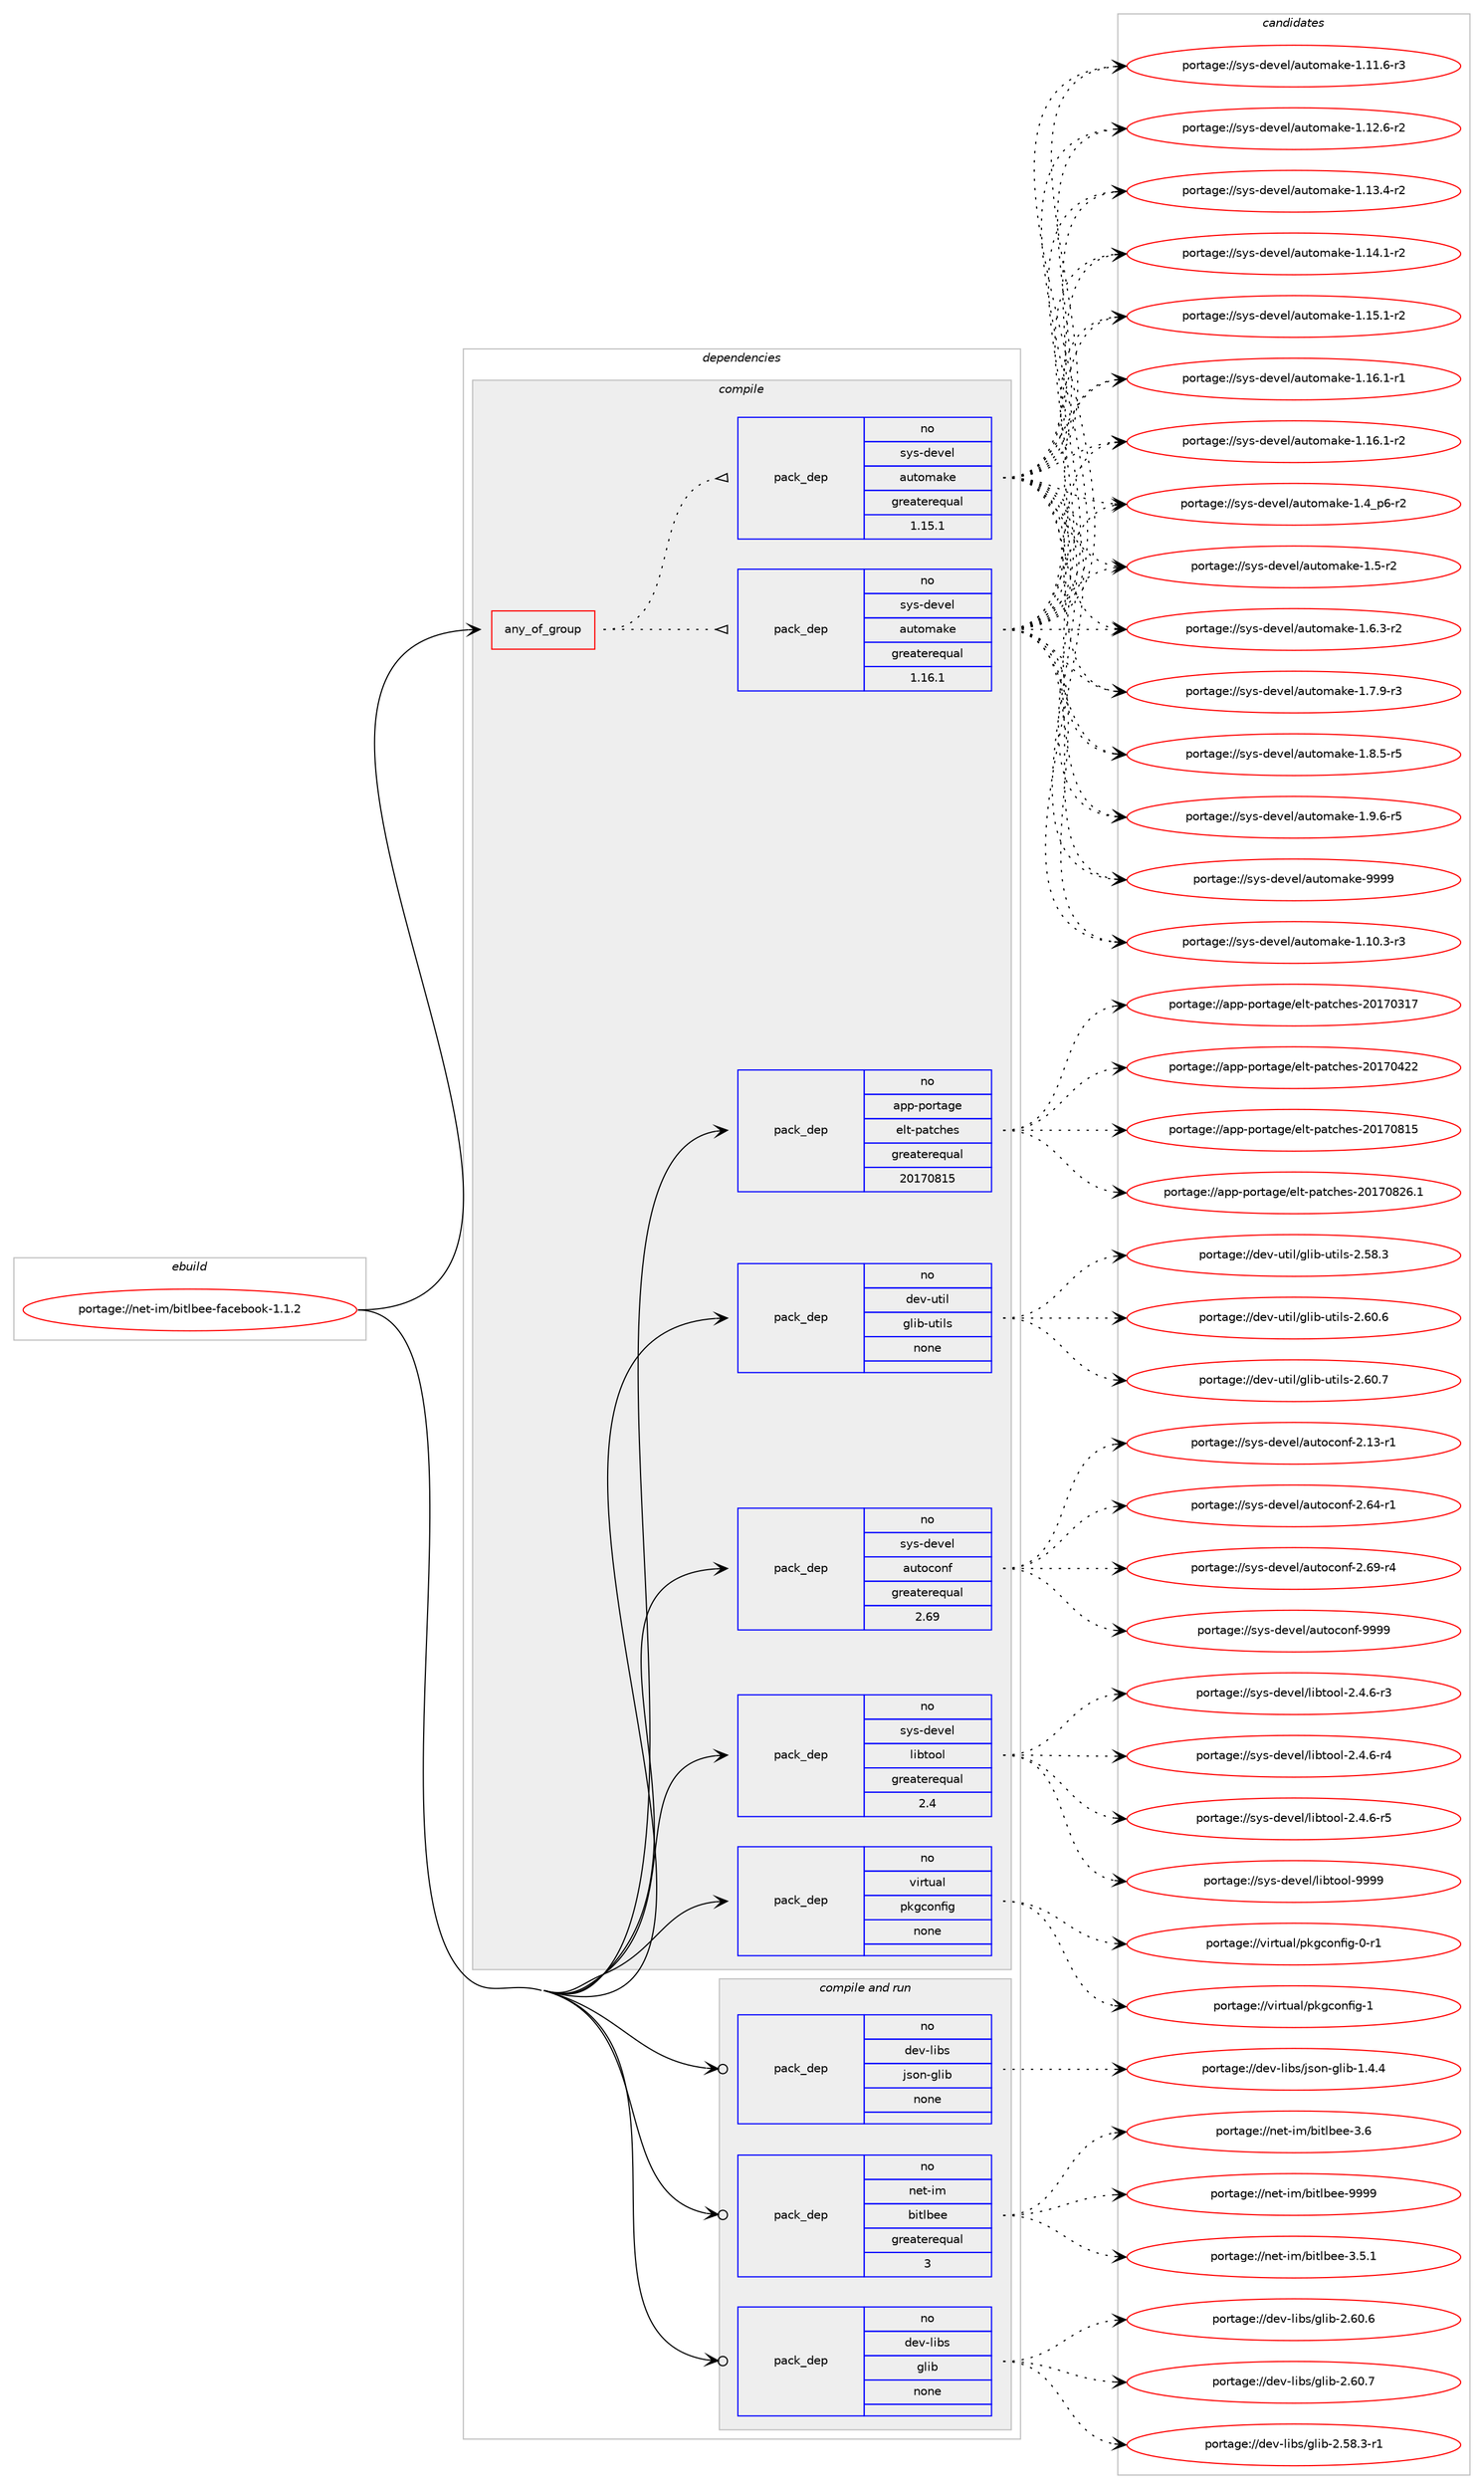digraph prolog {

# *************
# Graph options
# *************

newrank=true;
concentrate=true;
compound=true;
graph [rankdir=LR,fontname=Helvetica,fontsize=10,ranksep=1.5];#, ranksep=2.5, nodesep=0.2];
edge  [arrowhead=vee];
node  [fontname=Helvetica,fontsize=10];

# **********
# The ebuild
# **********

subgraph cluster_leftcol {
color=gray;
rank=same;
label=<<i>ebuild</i>>;
id [label="portage://net-im/bitlbee-facebook-1.1.2", color=red, width=4, href="../net-im/bitlbee-facebook-1.1.2.svg"];
}

# ****************
# The dependencies
# ****************

subgraph cluster_midcol {
color=gray;
label=<<i>dependencies</i>>;
subgraph cluster_compile {
fillcolor="#eeeeee";
style=filled;
label=<<i>compile</i>>;
subgraph any5718 {
dependency354599 [label=<<TABLE BORDER="0" CELLBORDER="1" CELLSPACING="0" CELLPADDING="4"><TR><TD CELLPADDING="10">any_of_group</TD></TR></TABLE>>, shape=none, color=red];subgraph pack260046 {
dependency354600 [label=<<TABLE BORDER="0" CELLBORDER="1" CELLSPACING="0" CELLPADDING="4" WIDTH="220"><TR><TD ROWSPAN="6" CELLPADDING="30">pack_dep</TD></TR><TR><TD WIDTH="110">no</TD></TR><TR><TD>sys-devel</TD></TR><TR><TD>automake</TD></TR><TR><TD>greaterequal</TD></TR><TR><TD>1.16.1</TD></TR></TABLE>>, shape=none, color=blue];
}
dependency354599:e -> dependency354600:w [weight=20,style="dotted",arrowhead="oinv"];
subgraph pack260047 {
dependency354601 [label=<<TABLE BORDER="0" CELLBORDER="1" CELLSPACING="0" CELLPADDING="4" WIDTH="220"><TR><TD ROWSPAN="6" CELLPADDING="30">pack_dep</TD></TR><TR><TD WIDTH="110">no</TD></TR><TR><TD>sys-devel</TD></TR><TR><TD>automake</TD></TR><TR><TD>greaterequal</TD></TR><TR><TD>1.15.1</TD></TR></TABLE>>, shape=none, color=blue];
}
dependency354599:e -> dependency354601:w [weight=20,style="dotted",arrowhead="oinv"];
}
id:e -> dependency354599:w [weight=20,style="solid",arrowhead="vee"];
subgraph pack260048 {
dependency354602 [label=<<TABLE BORDER="0" CELLBORDER="1" CELLSPACING="0" CELLPADDING="4" WIDTH="220"><TR><TD ROWSPAN="6" CELLPADDING="30">pack_dep</TD></TR><TR><TD WIDTH="110">no</TD></TR><TR><TD>app-portage</TD></TR><TR><TD>elt-patches</TD></TR><TR><TD>greaterequal</TD></TR><TR><TD>20170815</TD></TR></TABLE>>, shape=none, color=blue];
}
id:e -> dependency354602:w [weight=20,style="solid",arrowhead="vee"];
subgraph pack260049 {
dependency354603 [label=<<TABLE BORDER="0" CELLBORDER="1" CELLSPACING="0" CELLPADDING="4" WIDTH="220"><TR><TD ROWSPAN="6" CELLPADDING="30">pack_dep</TD></TR><TR><TD WIDTH="110">no</TD></TR><TR><TD>dev-util</TD></TR><TR><TD>glib-utils</TD></TR><TR><TD>none</TD></TR><TR><TD></TD></TR></TABLE>>, shape=none, color=blue];
}
id:e -> dependency354603:w [weight=20,style="solid",arrowhead="vee"];
subgraph pack260050 {
dependency354604 [label=<<TABLE BORDER="0" CELLBORDER="1" CELLSPACING="0" CELLPADDING="4" WIDTH="220"><TR><TD ROWSPAN="6" CELLPADDING="30">pack_dep</TD></TR><TR><TD WIDTH="110">no</TD></TR><TR><TD>sys-devel</TD></TR><TR><TD>autoconf</TD></TR><TR><TD>greaterequal</TD></TR><TR><TD>2.69</TD></TR></TABLE>>, shape=none, color=blue];
}
id:e -> dependency354604:w [weight=20,style="solid",arrowhead="vee"];
subgraph pack260051 {
dependency354605 [label=<<TABLE BORDER="0" CELLBORDER="1" CELLSPACING="0" CELLPADDING="4" WIDTH="220"><TR><TD ROWSPAN="6" CELLPADDING="30">pack_dep</TD></TR><TR><TD WIDTH="110">no</TD></TR><TR><TD>sys-devel</TD></TR><TR><TD>libtool</TD></TR><TR><TD>greaterequal</TD></TR><TR><TD>2.4</TD></TR></TABLE>>, shape=none, color=blue];
}
id:e -> dependency354605:w [weight=20,style="solid",arrowhead="vee"];
subgraph pack260052 {
dependency354606 [label=<<TABLE BORDER="0" CELLBORDER="1" CELLSPACING="0" CELLPADDING="4" WIDTH="220"><TR><TD ROWSPAN="6" CELLPADDING="30">pack_dep</TD></TR><TR><TD WIDTH="110">no</TD></TR><TR><TD>virtual</TD></TR><TR><TD>pkgconfig</TD></TR><TR><TD>none</TD></TR><TR><TD></TD></TR></TABLE>>, shape=none, color=blue];
}
id:e -> dependency354606:w [weight=20,style="solid",arrowhead="vee"];
}
subgraph cluster_compileandrun {
fillcolor="#eeeeee";
style=filled;
label=<<i>compile and run</i>>;
subgraph pack260053 {
dependency354607 [label=<<TABLE BORDER="0" CELLBORDER="1" CELLSPACING="0" CELLPADDING="4" WIDTH="220"><TR><TD ROWSPAN="6" CELLPADDING="30">pack_dep</TD></TR><TR><TD WIDTH="110">no</TD></TR><TR><TD>dev-libs</TD></TR><TR><TD>glib</TD></TR><TR><TD>none</TD></TR><TR><TD></TD></TR></TABLE>>, shape=none, color=blue];
}
id:e -> dependency354607:w [weight=20,style="solid",arrowhead="odotvee"];
subgraph pack260054 {
dependency354608 [label=<<TABLE BORDER="0" CELLBORDER="1" CELLSPACING="0" CELLPADDING="4" WIDTH="220"><TR><TD ROWSPAN="6" CELLPADDING="30">pack_dep</TD></TR><TR><TD WIDTH="110">no</TD></TR><TR><TD>dev-libs</TD></TR><TR><TD>json-glib</TD></TR><TR><TD>none</TD></TR><TR><TD></TD></TR></TABLE>>, shape=none, color=blue];
}
id:e -> dependency354608:w [weight=20,style="solid",arrowhead="odotvee"];
subgraph pack260055 {
dependency354609 [label=<<TABLE BORDER="0" CELLBORDER="1" CELLSPACING="0" CELLPADDING="4" WIDTH="220"><TR><TD ROWSPAN="6" CELLPADDING="30">pack_dep</TD></TR><TR><TD WIDTH="110">no</TD></TR><TR><TD>net-im</TD></TR><TR><TD>bitlbee</TD></TR><TR><TD>greaterequal</TD></TR><TR><TD>3</TD></TR></TABLE>>, shape=none, color=blue];
}
id:e -> dependency354609:w [weight=20,style="solid",arrowhead="odotvee"];
}
subgraph cluster_run {
fillcolor="#eeeeee";
style=filled;
label=<<i>run</i>>;
}
}

# **************
# The candidates
# **************

subgraph cluster_choices {
rank=same;
color=gray;
label=<<i>candidates</i>>;

subgraph choice260046 {
color=black;
nodesep=1;
choiceportage11512111545100101118101108479711711611110997107101454946494846514511451 [label="portage://sys-devel/automake-1.10.3-r3", color=red, width=4,href="../sys-devel/automake-1.10.3-r3.svg"];
choiceportage11512111545100101118101108479711711611110997107101454946494946544511451 [label="portage://sys-devel/automake-1.11.6-r3", color=red, width=4,href="../sys-devel/automake-1.11.6-r3.svg"];
choiceportage11512111545100101118101108479711711611110997107101454946495046544511450 [label="portage://sys-devel/automake-1.12.6-r2", color=red, width=4,href="../sys-devel/automake-1.12.6-r2.svg"];
choiceportage11512111545100101118101108479711711611110997107101454946495146524511450 [label="portage://sys-devel/automake-1.13.4-r2", color=red, width=4,href="../sys-devel/automake-1.13.4-r2.svg"];
choiceportage11512111545100101118101108479711711611110997107101454946495246494511450 [label="portage://sys-devel/automake-1.14.1-r2", color=red, width=4,href="../sys-devel/automake-1.14.1-r2.svg"];
choiceportage11512111545100101118101108479711711611110997107101454946495346494511450 [label="portage://sys-devel/automake-1.15.1-r2", color=red, width=4,href="../sys-devel/automake-1.15.1-r2.svg"];
choiceportage11512111545100101118101108479711711611110997107101454946495446494511449 [label="portage://sys-devel/automake-1.16.1-r1", color=red, width=4,href="../sys-devel/automake-1.16.1-r1.svg"];
choiceportage11512111545100101118101108479711711611110997107101454946495446494511450 [label="portage://sys-devel/automake-1.16.1-r2", color=red, width=4,href="../sys-devel/automake-1.16.1-r2.svg"];
choiceportage115121115451001011181011084797117116111109971071014549465295112544511450 [label="portage://sys-devel/automake-1.4_p6-r2", color=red, width=4,href="../sys-devel/automake-1.4_p6-r2.svg"];
choiceportage11512111545100101118101108479711711611110997107101454946534511450 [label="portage://sys-devel/automake-1.5-r2", color=red, width=4,href="../sys-devel/automake-1.5-r2.svg"];
choiceportage115121115451001011181011084797117116111109971071014549465446514511450 [label="portage://sys-devel/automake-1.6.3-r2", color=red, width=4,href="../sys-devel/automake-1.6.3-r2.svg"];
choiceportage115121115451001011181011084797117116111109971071014549465546574511451 [label="portage://sys-devel/automake-1.7.9-r3", color=red, width=4,href="../sys-devel/automake-1.7.9-r3.svg"];
choiceportage115121115451001011181011084797117116111109971071014549465646534511453 [label="portage://sys-devel/automake-1.8.5-r5", color=red, width=4,href="../sys-devel/automake-1.8.5-r5.svg"];
choiceportage115121115451001011181011084797117116111109971071014549465746544511453 [label="portage://sys-devel/automake-1.9.6-r5", color=red, width=4,href="../sys-devel/automake-1.9.6-r5.svg"];
choiceportage115121115451001011181011084797117116111109971071014557575757 [label="portage://sys-devel/automake-9999", color=red, width=4,href="../sys-devel/automake-9999.svg"];
dependency354600:e -> choiceportage11512111545100101118101108479711711611110997107101454946494846514511451:w [style=dotted,weight="100"];
dependency354600:e -> choiceportage11512111545100101118101108479711711611110997107101454946494946544511451:w [style=dotted,weight="100"];
dependency354600:e -> choiceportage11512111545100101118101108479711711611110997107101454946495046544511450:w [style=dotted,weight="100"];
dependency354600:e -> choiceportage11512111545100101118101108479711711611110997107101454946495146524511450:w [style=dotted,weight="100"];
dependency354600:e -> choiceportage11512111545100101118101108479711711611110997107101454946495246494511450:w [style=dotted,weight="100"];
dependency354600:e -> choiceportage11512111545100101118101108479711711611110997107101454946495346494511450:w [style=dotted,weight="100"];
dependency354600:e -> choiceportage11512111545100101118101108479711711611110997107101454946495446494511449:w [style=dotted,weight="100"];
dependency354600:e -> choiceportage11512111545100101118101108479711711611110997107101454946495446494511450:w [style=dotted,weight="100"];
dependency354600:e -> choiceportage115121115451001011181011084797117116111109971071014549465295112544511450:w [style=dotted,weight="100"];
dependency354600:e -> choiceportage11512111545100101118101108479711711611110997107101454946534511450:w [style=dotted,weight="100"];
dependency354600:e -> choiceportage115121115451001011181011084797117116111109971071014549465446514511450:w [style=dotted,weight="100"];
dependency354600:e -> choiceportage115121115451001011181011084797117116111109971071014549465546574511451:w [style=dotted,weight="100"];
dependency354600:e -> choiceportage115121115451001011181011084797117116111109971071014549465646534511453:w [style=dotted,weight="100"];
dependency354600:e -> choiceportage115121115451001011181011084797117116111109971071014549465746544511453:w [style=dotted,weight="100"];
dependency354600:e -> choiceportage115121115451001011181011084797117116111109971071014557575757:w [style=dotted,weight="100"];
}
subgraph choice260047 {
color=black;
nodesep=1;
choiceportage11512111545100101118101108479711711611110997107101454946494846514511451 [label="portage://sys-devel/automake-1.10.3-r3", color=red, width=4,href="../sys-devel/automake-1.10.3-r3.svg"];
choiceportage11512111545100101118101108479711711611110997107101454946494946544511451 [label="portage://sys-devel/automake-1.11.6-r3", color=red, width=4,href="../sys-devel/automake-1.11.6-r3.svg"];
choiceportage11512111545100101118101108479711711611110997107101454946495046544511450 [label="portage://sys-devel/automake-1.12.6-r2", color=red, width=4,href="../sys-devel/automake-1.12.6-r2.svg"];
choiceportage11512111545100101118101108479711711611110997107101454946495146524511450 [label="portage://sys-devel/automake-1.13.4-r2", color=red, width=4,href="../sys-devel/automake-1.13.4-r2.svg"];
choiceportage11512111545100101118101108479711711611110997107101454946495246494511450 [label="portage://sys-devel/automake-1.14.1-r2", color=red, width=4,href="../sys-devel/automake-1.14.1-r2.svg"];
choiceportage11512111545100101118101108479711711611110997107101454946495346494511450 [label="portage://sys-devel/automake-1.15.1-r2", color=red, width=4,href="../sys-devel/automake-1.15.1-r2.svg"];
choiceportage11512111545100101118101108479711711611110997107101454946495446494511449 [label="portage://sys-devel/automake-1.16.1-r1", color=red, width=4,href="../sys-devel/automake-1.16.1-r1.svg"];
choiceportage11512111545100101118101108479711711611110997107101454946495446494511450 [label="portage://sys-devel/automake-1.16.1-r2", color=red, width=4,href="../sys-devel/automake-1.16.1-r2.svg"];
choiceportage115121115451001011181011084797117116111109971071014549465295112544511450 [label="portage://sys-devel/automake-1.4_p6-r2", color=red, width=4,href="../sys-devel/automake-1.4_p6-r2.svg"];
choiceportage11512111545100101118101108479711711611110997107101454946534511450 [label="portage://sys-devel/automake-1.5-r2", color=red, width=4,href="../sys-devel/automake-1.5-r2.svg"];
choiceportage115121115451001011181011084797117116111109971071014549465446514511450 [label="portage://sys-devel/automake-1.6.3-r2", color=red, width=4,href="../sys-devel/automake-1.6.3-r2.svg"];
choiceportage115121115451001011181011084797117116111109971071014549465546574511451 [label="portage://sys-devel/automake-1.7.9-r3", color=red, width=4,href="../sys-devel/automake-1.7.9-r3.svg"];
choiceportage115121115451001011181011084797117116111109971071014549465646534511453 [label="portage://sys-devel/automake-1.8.5-r5", color=red, width=4,href="../sys-devel/automake-1.8.5-r5.svg"];
choiceportage115121115451001011181011084797117116111109971071014549465746544511453 [label="portage://sys-devel/automake-1.9.6-r5", color=red, width=4,href="../sys-devel/automake-1.9.6-r5.svg"];
choiceportage115121115451001011181011084797117116111109971071014557575757 [label="portage://sys-devel/automake-9999", color=red, width=4,href="../sys-devel/automake-9999.svg"];
dependency354601:e -> choiceportage11512111545100101118101108479711711611110997107101454946494846514511451:w [style=dotted,weight="100"];
dependency354601:e -> choiceportage11512111545100101118101108479711711611110997107101454946494946544511451:w [style=dotted,weight="100"];
dependency354601:e -> choiceportage11512111545100101118101108479711711611110997107101454946495046544511450:w [style=dotted,weight="100"];
dependency354601:e -> choiceportage11512111545100101118101108479711711611110997107101454946495146524511450:w [style=dotted,weight="100"];
dependency354601:e -> choiceportage11512111545100101118101108479711711611110997107101454946495246494511450:w [style=dotted,weight="100"];
dependency354601:e -> choiceportage11512111545100101118101108479711711611110997107101454946495346494511450:w [style=dotted,weight="100"];
dependency354601:e -> choiceportage11512111545100101118101108479711711611110997107101454946495446494511449:w [style=dotted,weight="100"];
dependency354601:e -> choiceportage11512111545100101118101108479711711611110997107101454946495446494511450:w [style=dotted,weight="100"];
dependency354601:e -> choiceportage115121115451001011181011084797117116111109971071014549465295112544511450:w [style=dotted,weight="100"];
dependency354601:e -> choiceportage11512111545100101118101108479711711611110997107101454946534511450:w [style=dotted,weight="100"];
dependency354601:e -> choiceportage115121115451001011181011084797117116111109971071014549465446514511450:w [style=dotted,weight="100"];
dependency354601:e -> choiceportage115121115451001011181011084797117116111109971071014549465546574511451:w [style=dotted,weight="100"];
dependency354601:e -> choiceportage115121115451001011181011084797117116111109971071014549465646534511453:w [style=dotted,weight="100"];
dependency354601:e -> choiceportage115121115451001011181011084797117116111109971071014549465746544511453:w [style=dotted,weight="100"];
dependency354601:e -> choiceportage115121115451001011181011084797117116111109971071014557575757:w [style=dotted,weight="100"];
}
subgraph choice260048 {
color=black;
nodesep=1;
choiceportage97112112451121111141169710310147101108116451129711699104101115455048495548514955 [label="portage://app-portage/elt-patches-20170317", color=red, width=4,href="../app-portage/elt-patches-20170317.svg"];
choiceportage97112112451121111141169710310147101108116451129711699104101115455048495548525050 [label="portage://app-portage/elt-patches-20170422", color=red, width=4,href="../app-portage/elt-patches-20170422.svg"];
choiceportage97112112451121111141169710310147101108116451129711699104101115455048495548564953 [label="portage://app-portage/elt-patches-20170815", color=red, width=4,href="../app-portage/elt-patches-20170815.svg"];
choiceportage971121124511211111411697103101471011081164511297116991041011154550484955485650544649 [label="portage://app-portage/elt-patches-20170826.1", color=red, width=4,href="../app-portage/elt-patches-20170826.1.svg"];
dependency354602:e -> choiceportage97112112451121111141169710310147101108116451129711699104101115455048495548514955:w [style=dotted,weight="100"];
dependency354602:e -> choiceportage97112112451121111141169710310147101108116451129711699104101115455048495548525050:w [style=dotted,weight="100"];
dependency354602:e -> choiceportage97112112451121111141169710310147101108116451129711699104101115455048495548564953:w [style=dotted,weight="100"];
dependency354602:e -> choiceportage971121124511211111411697103101471011081164511297116991041011154550484955485650544649:w [style=dotted,weight="100"];
}
subgraph choice260049 {
color=black;
nodesep=1;
choiceportage1001011184511711610510847103108105984511711610510811545504653564651 [label="portage://dev-util/glib-utils-2.58.3", color=red, width=4,href="../dev-util/glib-utils-2.58.3.svg"];
choiceportage1001011184511711610510847103108105984511711610510811545504654484654 [label="portage://dev-util/glib-utils-2.60.6", color=red, width=4,href="../dev-util/glib-utils-2.60.6.svg"];
choiceportage1001011184511711610510847103108105984511711610510811545504654484655 [label="portage://dev-util/glib-utils-2.60.7", color=red, width=4,href="../dev-util/glib-utils-2.60.7.svg"];
dependency354603:e -> choiceportage1001011184511711610510847103108105984511711610510811545504653564651:w [style=dotted,weight="100"];
dependency354603:e -> choiceportage1001011184511711610510847103108105984511711610510811545504654484654:w [style=dotted,weight="100"];
dependency354603:e -> choiceportage1001011184511711610510847103108105984511711610510811545504654484655:w [style=dotted,weight="100"];
}
subgraph choice260050 {
color=black;
nodesep=1;
choiceportage1151211154510010111810110847971171161119911111010245504649514511449 [label="portage://sys-devel/autoconf-2.13-r1", color=red, width=4,href="../sys-devel/autoconf-2.13-r1.svg"];
choiceportage1151211154510010111810110847971171161119911111010245504654524511449 [label="portage://sys-devel/autoconf-2.64-r1", color=red, width=4,href="../sys-devel/autoconf-2.64-r1.svg"];
choiceportage1151211154510010111810110847971171161119911111010245504654574511452 [label="portage://sys-devel/autoconf-2.69-r4", color=red, width=4,href="../sys-devel/autoconf-2.69-r4.svg"];
choiceportage115121115451001011181011084797117116111991111101024557575757 [label="portage://sys-devel/autoconf-9999", color=red, width=4,href="../sys-devel/autoconf-9999.svg"];
dependency354604:e -> choiceportage1151211154510010111810110847971171161119911111010245504649514511449:w [style=dotted,weight="100"];
dependency354604:e -> choiceportage1151211154510010111810110847971171161119911111010245504654524511449:w [style=dotted,weight="100"];
dependency354604:e -> choiceportage1151211154510010111810110847971171161119911111010245504654574511452:w [style=dotted,weight="100"];
dependency354604:e -> choiceportage115121115451001011181011084797117116111991111101024557575757:w [style=dotted,weight="100"];
}
subgraph choice260051 {
color=black;
nodesep=1;
choiceportage1151211154510010111810110847108105981161111111084550465246544511451 [label="portage://sys-devel/libtool-2.4.6-r3", color=red, width=4,href="../sys-devel/libtool-2.4.6-r3.svg"];
choiceportage1151211154510010111810110847108105981161111111084550465246544511452 [label="portage://sys-devel/libtool-2.4.6-r4", color=red, width=4,href="../sys-devel/libtool-2.4.6-r4.svg"];
choiceportage1151211154510010111810110847108105981161111111084550465246544511453 [label="portage://sys-devel/libtool-2.4.6-r5", color=red, width=4,href="../sys-devel/libtool-2.4.6-r5.svg"];
choiceportage1151211154510010111810110847108105981161111111084557575757 [label="portage://sys-devel/libtool-9999", color=red, width=4,href="../sys-devel/libtool-9999.svg"];
dependency354605:e -> choiceportage1151211154510010111810110847108105981161111111084550465246544511451:w [style=dotted,weight="100"];
dependency354605:e -> choiceportage1151211154510010111810110847108105981161111111084550465246544511452:w [style=dotted,weight="100"];
dependency354605:e -> choiceportage1151211154510010111810110847108105981161111111084550465246544511453:w [style=dotted,weight="100"];
dependency354605:e -> choiceportage1151211154510010111810110847108105981161111111084557575757:w [style=dotted,weight="100"];
}
subgraph choice260052 {
color=black;
nodesep=1;
choiceportage11810511411611797108471121071039911111010210510345484511449 [label="portage://virtual/pkgconfig-0-r1", color=red, width=4,href="../virtual/pkgconfig-0-r1.svg"];
choiceportage1181051141161179710847112107103991111101021051034549 [label="portage://virtual/pkgconfig-1", color=red, width=4,href="../virtual/pkgconfig-1.svg"];
dependency354606:e -> choiceportage11810511411611797108471121071039911111010210510345484511449:w [style=dotted,weight="100"];
dependency354606:e -> choiceportage1181051141161179710847112107103991111101021051034549:w [style=dotted,weight="100"];
}
subgraph choice260053 {
color=black;
nodesep=1;
choiceportage10010111845108105981154710310810598455046535646514511449 [label="portage://dev-libs/glib-2.58.3-r1", color=red, width=4,href="../dev-libs/glib-2.58.3-r1.svg"];
choiceportage1001011184510810598115471031081059845504654484654 [label="portage://dev-libs/glib-2.60.6", color=red, width=4,href="../dev-libs/glib-2.60.6.svg"];
choiceportage1001011184510810598115471031081059845504654484655 [label="portage://dev-libs/glib-2.60.7", color=red, width=4,href="../dev-libs/glib-2.60.7.svg"];
dependency354607:e -> choiceportage10010111845108105981154710310810598455046535646514511449:w [style=dotted,weight="100"];
dependency354607:e -> choiceportage1001011184510810598115471031081059845504654484654:w [style=dotted,weight="100"];
dependency354607:e -> choiceportage1001011184510810598115471031081059845504654484655:w [style=dotted,weight="100"];
}
subgraph choice260054 {
color=black;
nodesep=1;
choiceportage1001011184510810598115471061151111104510310810598454946524652 [label="portage://dev-libs/json-glib-1.4.4", color=red, width=4,href="../dev-libs/json-glib-1.4.4.svg"];
dependency354608:e -> choiceportage1001011184510810598115471061151111104510310810598454946524652:w [style=dotted,weight="100"];
}
subgraph choice260055 {
color=black;
nodesep=1;
choiceportage11010111645105109479810511610898101101455146534649 [label="portage://net-im/bitlbee-3.5.1", color=red, width=4,href="../net-im/bitlbee-3.5.1.svg"];
choiceportage1101011164510510947981051161089810110145514654 [label="portage://net-im/bitlbee-3.6", color=red, width=4,href="../net-im/bitlbee-3.6.svg"];
choiceportage110101116451051094798105116108981011014557575757 [label="portage://net-im/bitlbee-9999", color=red, width=4,href="../net-im/bitlbee-9999.svg"];
dependency354609:e -> choiceportage11010111645105109479810511610898101101455146534649:w [style=dotted,weight="100"];
dependency354609:e -> choiceportage1101011164510510947981051161089810110145514654:w [style=dotted,weight="100"];
dependency354609:e -> choiceportage110101116451051094798105116108981011014557575757:w [style=dotted,weight="100"];
}
}

}
